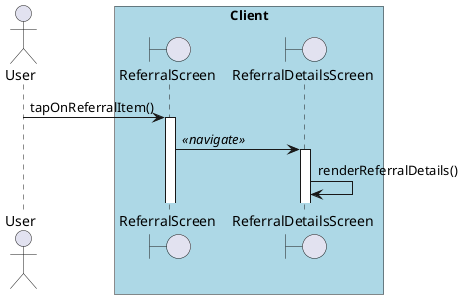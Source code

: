 @startuml
actor User
boundary ReferralScreen
boundary ReferralDetailsScreen


box "Client" #LightBlue
   participant ReferralScreen
   participant ReferralDetailsScreen
end box

User -> ReferralScreen : tapOnReferralItem()
activate ReferralScreen
ReferralScreen -> ReferralDetailsScreen : //<< navigate >>//
activate ReferralDetailsScreen
ReferralDetailsScreen -> ReferralDetailsScreen : renderReferralDetails()

@enduml